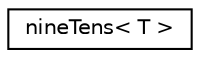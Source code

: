 digraph "Graphical Class Hierarchy"
{
  edge [fontname="Helvetica",fontsize="10",labelfontname="Helvetica",labelfontsize="10"];
  node [fontname="Helvetica",fontsize="10",shape=record];
  rankdir="LR";
  Node1 [label="nineTens\< T \>",height=0.2,width=0.4,color="black", fillcolor="white", style="filled",URL="$structnineTens.html",tooltip="A data structure to stored a tensor and its environemnt ( 4 corners and 4 edges ). "];
}
